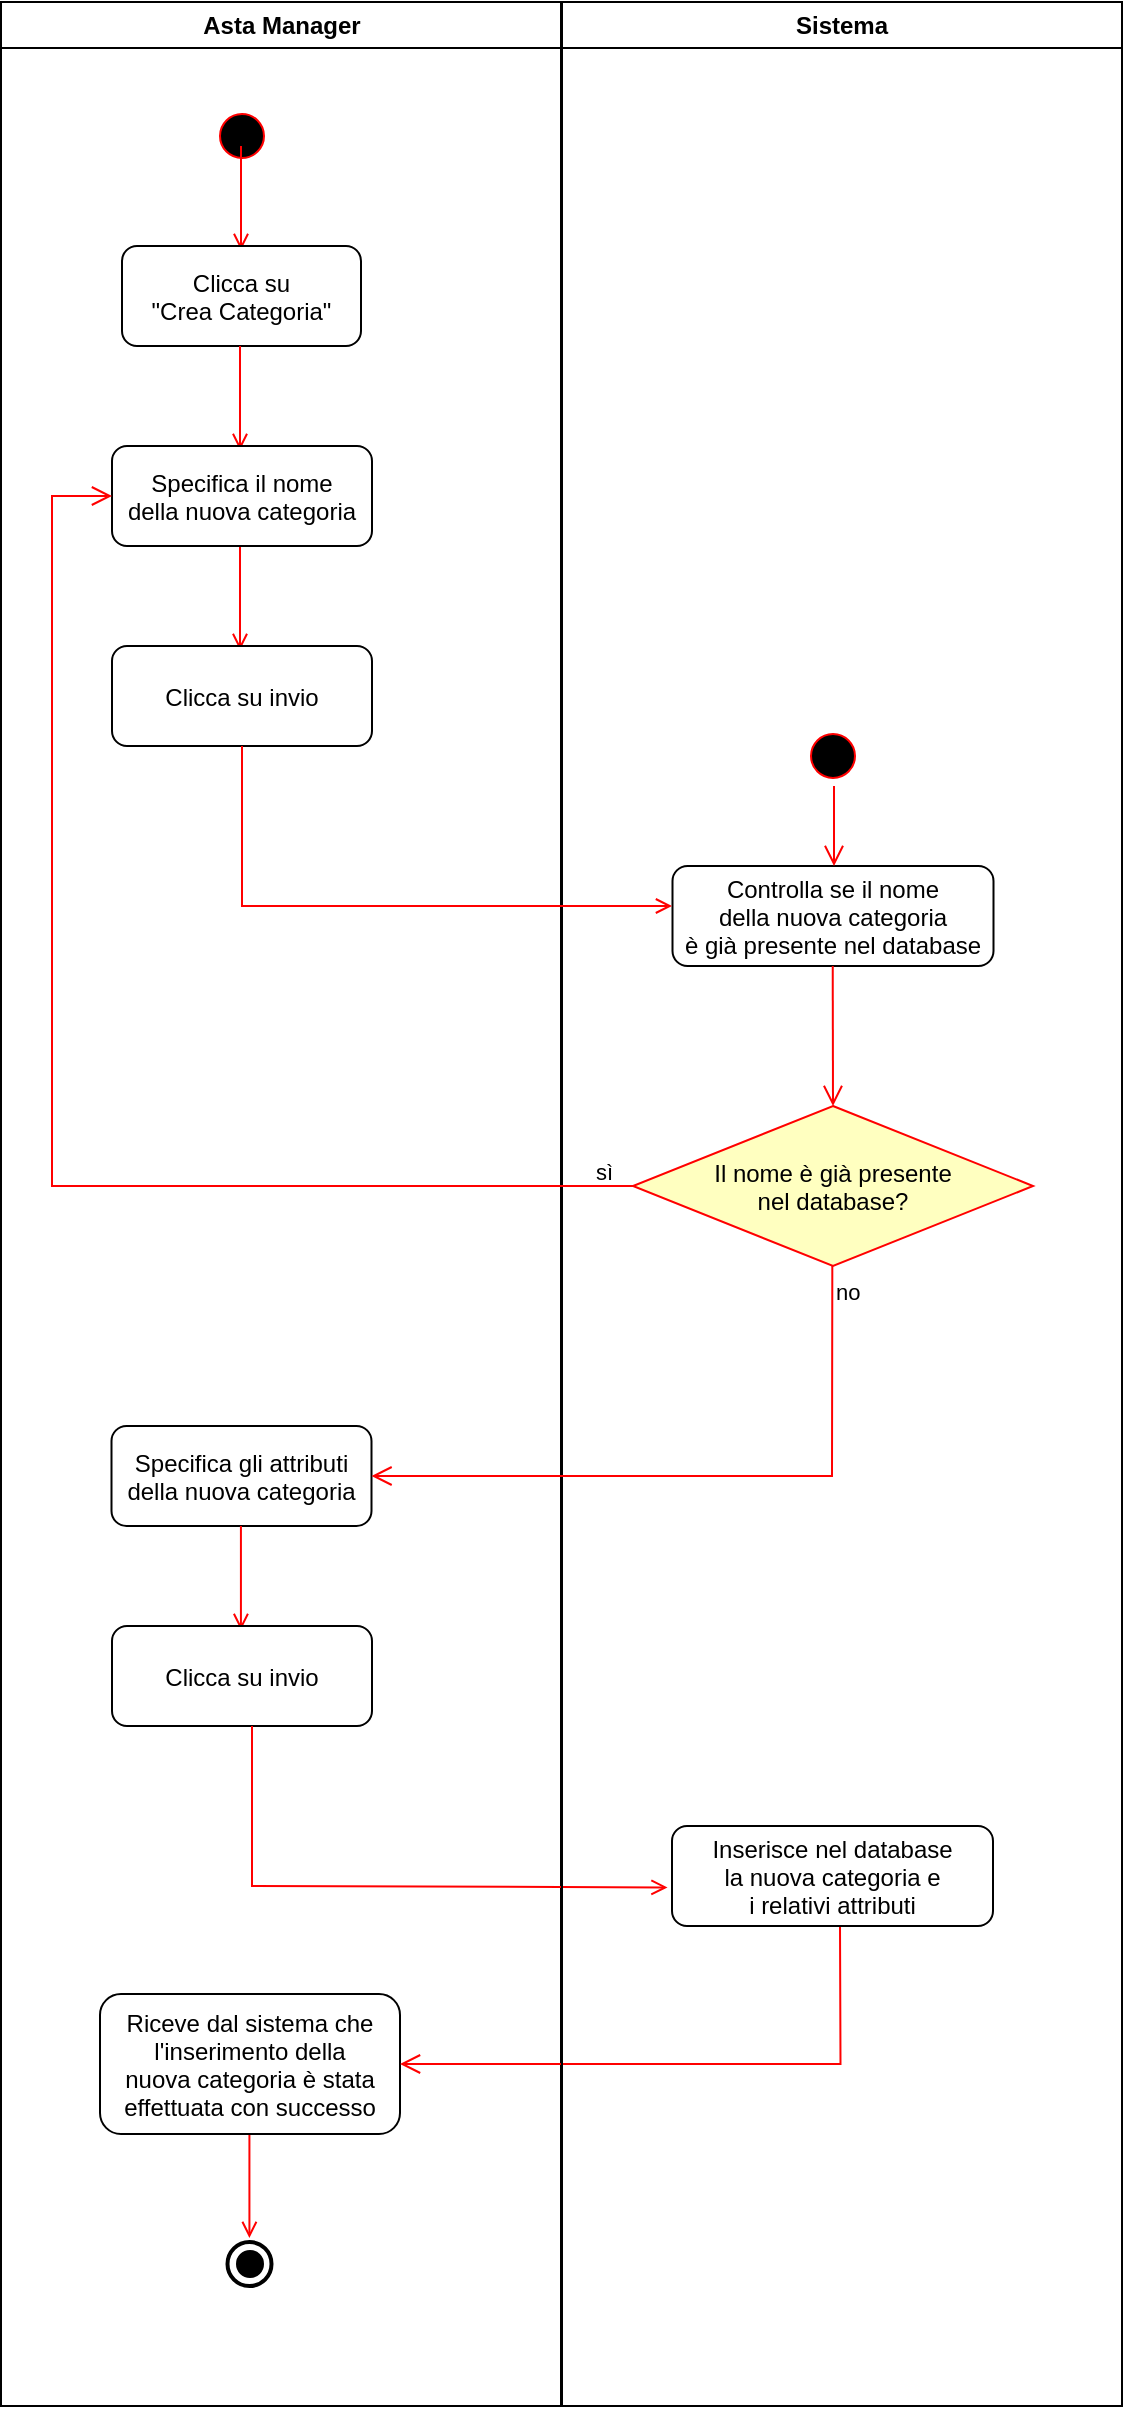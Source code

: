 <mxfile version="12.8.5" type="device"><diagram name="Page-1" id="e7e014a7-5840-1c2e-5031-d8a46d1fe8dd"><mxGraphModel dx="413" dy="222" grid="1" gridSize="10" guides="1" tooltips="1" connect="1" arrows="1" fold="1" page="1" pageScale="1" pageWidth="1169" pageHeight="826" background="#ffffff" math="0" shadow="0"><root><mxCell id="0"/><mxCell id="1" parent="0"/><mxCell id="2" value="Asta Manager" style="swimlane;whiteSpace=wrap;startSize=23;fillColor=#FFFFFF;" parent="1" vertex="1"><mxGeometry x="164.5" y="128" width="280" height="1202" as="geometry"/></mxCell><mxCell id="5" value="" style="ellipse;shape=startState;fillColor=#000000;strokeColor=#ff0000;" parent="2" vertex="1"><mxGeometry x="105.5" y="52" width="30" height="30" as="geometry"/></mxCell><mxCell id="eNjKnxnhM7I3QnOs5YvO-48" value="" style="endArrow=open;strokeColor=#FF0000;endFill=1;rounded=0" edge="1" parent="2"><mxGeometry relative="1" as="geometry"><mxPoint x="120" y="72" as="sourcePoint"/><mxPoint x="120" y="124" as="targetPoint"/></mxGeometry></mxCell><mxCell id="eNjKnxnhM7I3QnOs5YvO-47" value="Clicca su&#10;&quot;Crea Categoria&quot;" style="gradientColor=none;rounded=1;" vertex="1" parent="2"><mxGeometry x="60.5" y="122" width="119.5" height="50" as="geometry"/></mxCell><mxCell id="eNjKnxnhM7I3QnOs5YvO-50" value="" style="endArrow=open;strokeColor=#FF0000;endFill=1;rounded=0" edge="1" parent="2"><mxGeometry relative="1" as="geometry"><mxPoint x="119.5" y="172" as="sourcePoint"/><mxPoint x="119.5" y="224" as="targetPoint"/><Array as="points"><mxPoint x="119.5" y="192"/></Array></mxGeometry></mxCell><mxCell id="eNjKnxnhM7I3QnOs5YvO-62" value="" style="endArrow=open;strokeColor=#FF0000;endFill=1;rounded=0" edge="1" parent="2"><mxGeometry relative="1" as="geometry"><mxPoint x="119.5" y="272" as="sourcePoint"/><mxPoint x="119.5" y="324" as="targetPoint"/><Array as="points"><mxPoint x="119.5" y="292"/></Array></mxGeometry></mxCell><mxCell id="eNjKnxnhM7I3QnOs5YvO-63" value="Clicca su invio" style="rounded=1;" vertex="1" parent="2"><mxGeometry x="55.5" y="322" width="130" height="50" as="geometry"/></mxCell><mxCell id="eNjKnxnhM7I3QnOs5YvO-77" value="Specifica gli attributi&#10;della nuova categoria" style="rounded=1;" vertex="1" parent="2"><mxGeometry x="55.25" y="712" width="130" height="50" as="geometry"/></mxCell><mxCell id="eNjKnxnhM7I3QnOs5YvO-109" value="" style="endArrow=open;strokeColor=#FF0000;endFill=1;rounded=0" edge="1" parent="2"><mxGeometry relative="1" as="geometry"><mxPoint x="119.96" y="762" as="sourcePoint"/><mxPoint x="119.96" y="814" as="targetPoint"/><Array as="points"><mxPoint x="119.96" y="782"/></Array></mxGeometry></mxCell><mxCell id="eNjKnxnhM7I3QnOs5YvO-108" value="Clicca su invio" style="rounded=1;" vertex="1" parent="2"><mxGeometry x="55.5" y="812" width="130" height="50" as="geometry"/></mxCell><mxCell id="eNjKnxnhM7I3QnOs5YvO-110" value="" style="endArrow=open;strokeColor=#FF0000;endFill=1;rounded=0;exitX=0.5;exitY=1;exitDx=0;exitDy=0;entryX=-0.014;entryY=0.614;entryDx=0;entryDy=0;entryPerimeter=0;" edge="1" parent="2" target="eNjKnxnhM7I3QnOs5YvO-89"><mxGeometry relative="1" as="geometry"><mxPoint x="125.5" y="862" as="sourcePoint"/><mxPoint x="325.5" y="942" as="targetPoint"/><Array as="points"><mxPoint x="125.5" y="942"/></Array></mxGeometry></mxCell><mxCell id="eNjKnxnhM7I3QnOs5YvO-104" value="" style="endArrow=open;strokeColor=#FF0000;endFill=1;rounded=0" edge="1" parent="2"><mxGeometry relative="1" as="geometry"><mxPoint x="124.21" y="1066" as="sourcePoint"/><mxPoint x="124.21" y="1118" as="targetPoint"/><Array as="points"><mxPoint x="124.21" y="1086"/></Array></mxGeometry></mxCell><mxCell id="eNjKnxnhM7I3QnOs5YvO-105" value="" style="ellipse;shape=startState;fillColor=#FFFFFF;strokeColor=#000000;strokeWidth=2;" vertex="1" parent="2"><mxGeometry x="109.25" y="1116" width="30" height="30" as="geometry"/></mxCell><mxCell id="eNjKnxnhM7I3QnOs5YvO-107" value="" style="ellipse;shape=startState;fillColor=#000000;strokeColor=#000000;strokeWidth=2;" vertex="1" parent="2"><mxGeometry x="114.5" y="1121" width="20" height="20" as="geometry"/></mxCell><mxCell id="eNjKnxnhM7I3QnOs5YvO-90" value="Riceve dal sistema che&#10;l'inserimento della&#10;nuova categoria è stata&#10;effettuata con successo" style="rounded=1;" vertex="1" parent="2"><mxGeometry x="49.5" y="996" width="150" height="70" as="geometry"/></mxCell><mxCell id="eNjKnxnhM7I3QnOs5YvO-91" value="" style="edgeStyle=elbowEdgeStyle;elbow=horizontal;align=left;verticalAlign=top;endArrow=open;endSize=8;strokeColor=#FF0000;endFill=1;rounded=0;entryX=1;entryY=0.5;entryDx=0;entryDy=0;" edge="1" target="eNjKnxnhM7I3QnOs5YvO-90" parent="2"><mxGeometry x="-1" relative="1" as="geometry"><mxPoint x="-25.25" y="884" as="targetPoint"/><mxPoint x="419.5" y="962" as="sourcePoint"/><Array as="points"><mxPoint x="419.75" y="932"/></Array></mxGeometry></mxCell><mxCell id="3" value="Sistema" style="swimlane;whiteSpace=wrap" parent="1" vertex="1"><mxGeometry x="445" y="128" width="280" height="1202" as="geometry"/></mxCell><mxCell id="18" value="Controlla se il nome&#10;della nuova categoria&#10;è già presente nel database" style="rounded=1;" parent="3" vertex="1"><mxGeometry x="55.25" y="432" width="160.5" height="50" as="geometry"/></mxCell><mxCell id="eNjKnxnhM7I3QnOs5YvO-71" value="Il nome è già presente&#10;nel database?" style="rhombus;fillColor=#ffffc0;strokeColor=#ff0000;" vertex="1" parent="3"><mxGeometry x="35.5" y="552" width="200" height="80" as="geometry"/></mxCell><mxCell id="eNjKnxnhM7I3QnOs5YvO-72" value="" style="edgeStyle=elbowEdgeStyle;elbow=horizontal;align=left;verticalAlign=top;endArrow=open;endSize=8;strokeColor=#FF0000;endFill=1;rounded=0" edge="1" parent="3"><mxGeometry x="-1" relative="1" as="geometry"><mxPoint x="135.36" y="552" as="targetPoint"/><mxPoint x="135.36" y="482" as="sourcePoint"/></mxGeometry></mxCell><mxCell id="eNjKnxnhM7I3QnOs5YvO-75" value="no" style="edgeStyle=elbowEdgeStyle;elbow=horizontal;align=left;verticalAlign=top;endArrow=open;endSize=8;strokeColor=#FF0000;endFill=1;rounded=0;entryX=1;entryY=0.5;entryDx=0;entryDy=0;" edge="1" parent="3" target="eNjKnxnhM7I3QnOs5YvO-77"><mxGeometry x="-1" relative="1" as="geometry"><mxPoint x="135" y="822" as="targetPoint"/><mxPoint x="135.16" y="632" as="sourcePoint"/><Array as="points"><mxPoint x="135" y="742"/></Array></mxGeometry></mxCell><mxCell id="eNjKnxnhM7I3QnOs5YvO-102" value="" style="ellipse;shape=startState;fillColor=#000000;strokeColor=#ff0000;" vertex="1" parent="3"><mxGeometry x="120.5" y="362" width="30" height="30" as="geometry"/></mxCell><mxCell id="eNjKnxnhM7I3QnOs5YvO-103" value="" style="edgeStyle=elbowEdgeStyle;elbow=horizontal;verticalAlign=bottom;endArrow=open;endSize=8;strokeColor=#FF0000;endFill=1;rounded=0" edge="1" source="eNjKnxnhM7I3QnOs5YvO-102" parent="3"><mxGeometry x="-344.5" y="214" as="geometry"><mxPoint x="136" y="432" as="targetPoint"/></mxGeometry></mxCell><mxCell id="eNjKnxnhM7I3QnOs5YvO-60" value="Specifica il nome&#10;della nuova categoria" style="rounded=1;" vertex="1" parent="1"><mxGeometry x="220" y="350" width="130" height="50" as="geometry"/></mxCell><mxCell id="eNjKnxnhM7I3QnOs5YvO-68" value="" style="endArrow=open;strokeColor=#FF0000;endFill=1;rounded=0;exitX=0.5;exitY=1;exitDx=0;exitDy=0;" edge="1" parent="1" source="eNjKnxnhM7I3QnOs5YvO-63"><mxGeometry relative="1" as="geometry"><mxPoint x="300" y="550" as="sourcePoint"/><mxPoint x="500" y="580" as="targetPoint"/><Array as="points"><mxPoint x="285" y="580"/></Array></mxGeometry></mxCell><mxCell id="eNjKnxnhM7I3QnOs5YvO-76" value="sì" style="edgeStyle=elbowEdgeStyle;elbow=horizontal;align=left;verticalAlign=top;endArrow=open;endSize=8;strokeColor=#FF0000;endFill=1;rounded=0;exitX=0;exitY=0.5;exitDx=0;exitDy=0;entryX=0;entryY=0.5;entryDx=0;entryDy=0;" edge="1" parent="1" source="eNjKnxnhM7I3QnOs5YvO-71" target="eNjKnxnhM7I3QnOs5YvO-60"><mxGeometry x="-0.067" y="-270" relative="1" as="geometry"><mxPoint x="90" y="720" as="targetPoint"/><mxPoint x="340" y="750" as="sourcePoint"/><Array as="points"><mxPoint x="190" y="430"/><mxPoint x="190" y="720"/></Array><mxPoint as="offset"/></mxGeometry></mxCell><mxCell id="eNjKnxnhM7I3QnOs5YvO-89" value="Inserisce nel database&#10;la nuova categoria e&#10;i relativi attributi" style="rounded=1;" vertex="1" parent="1"><mxGeometry x="500" y="1040" width="160.5" height="50" as="geometry"/></mxCell></root></mxGraphModel></diagram></mxfile>